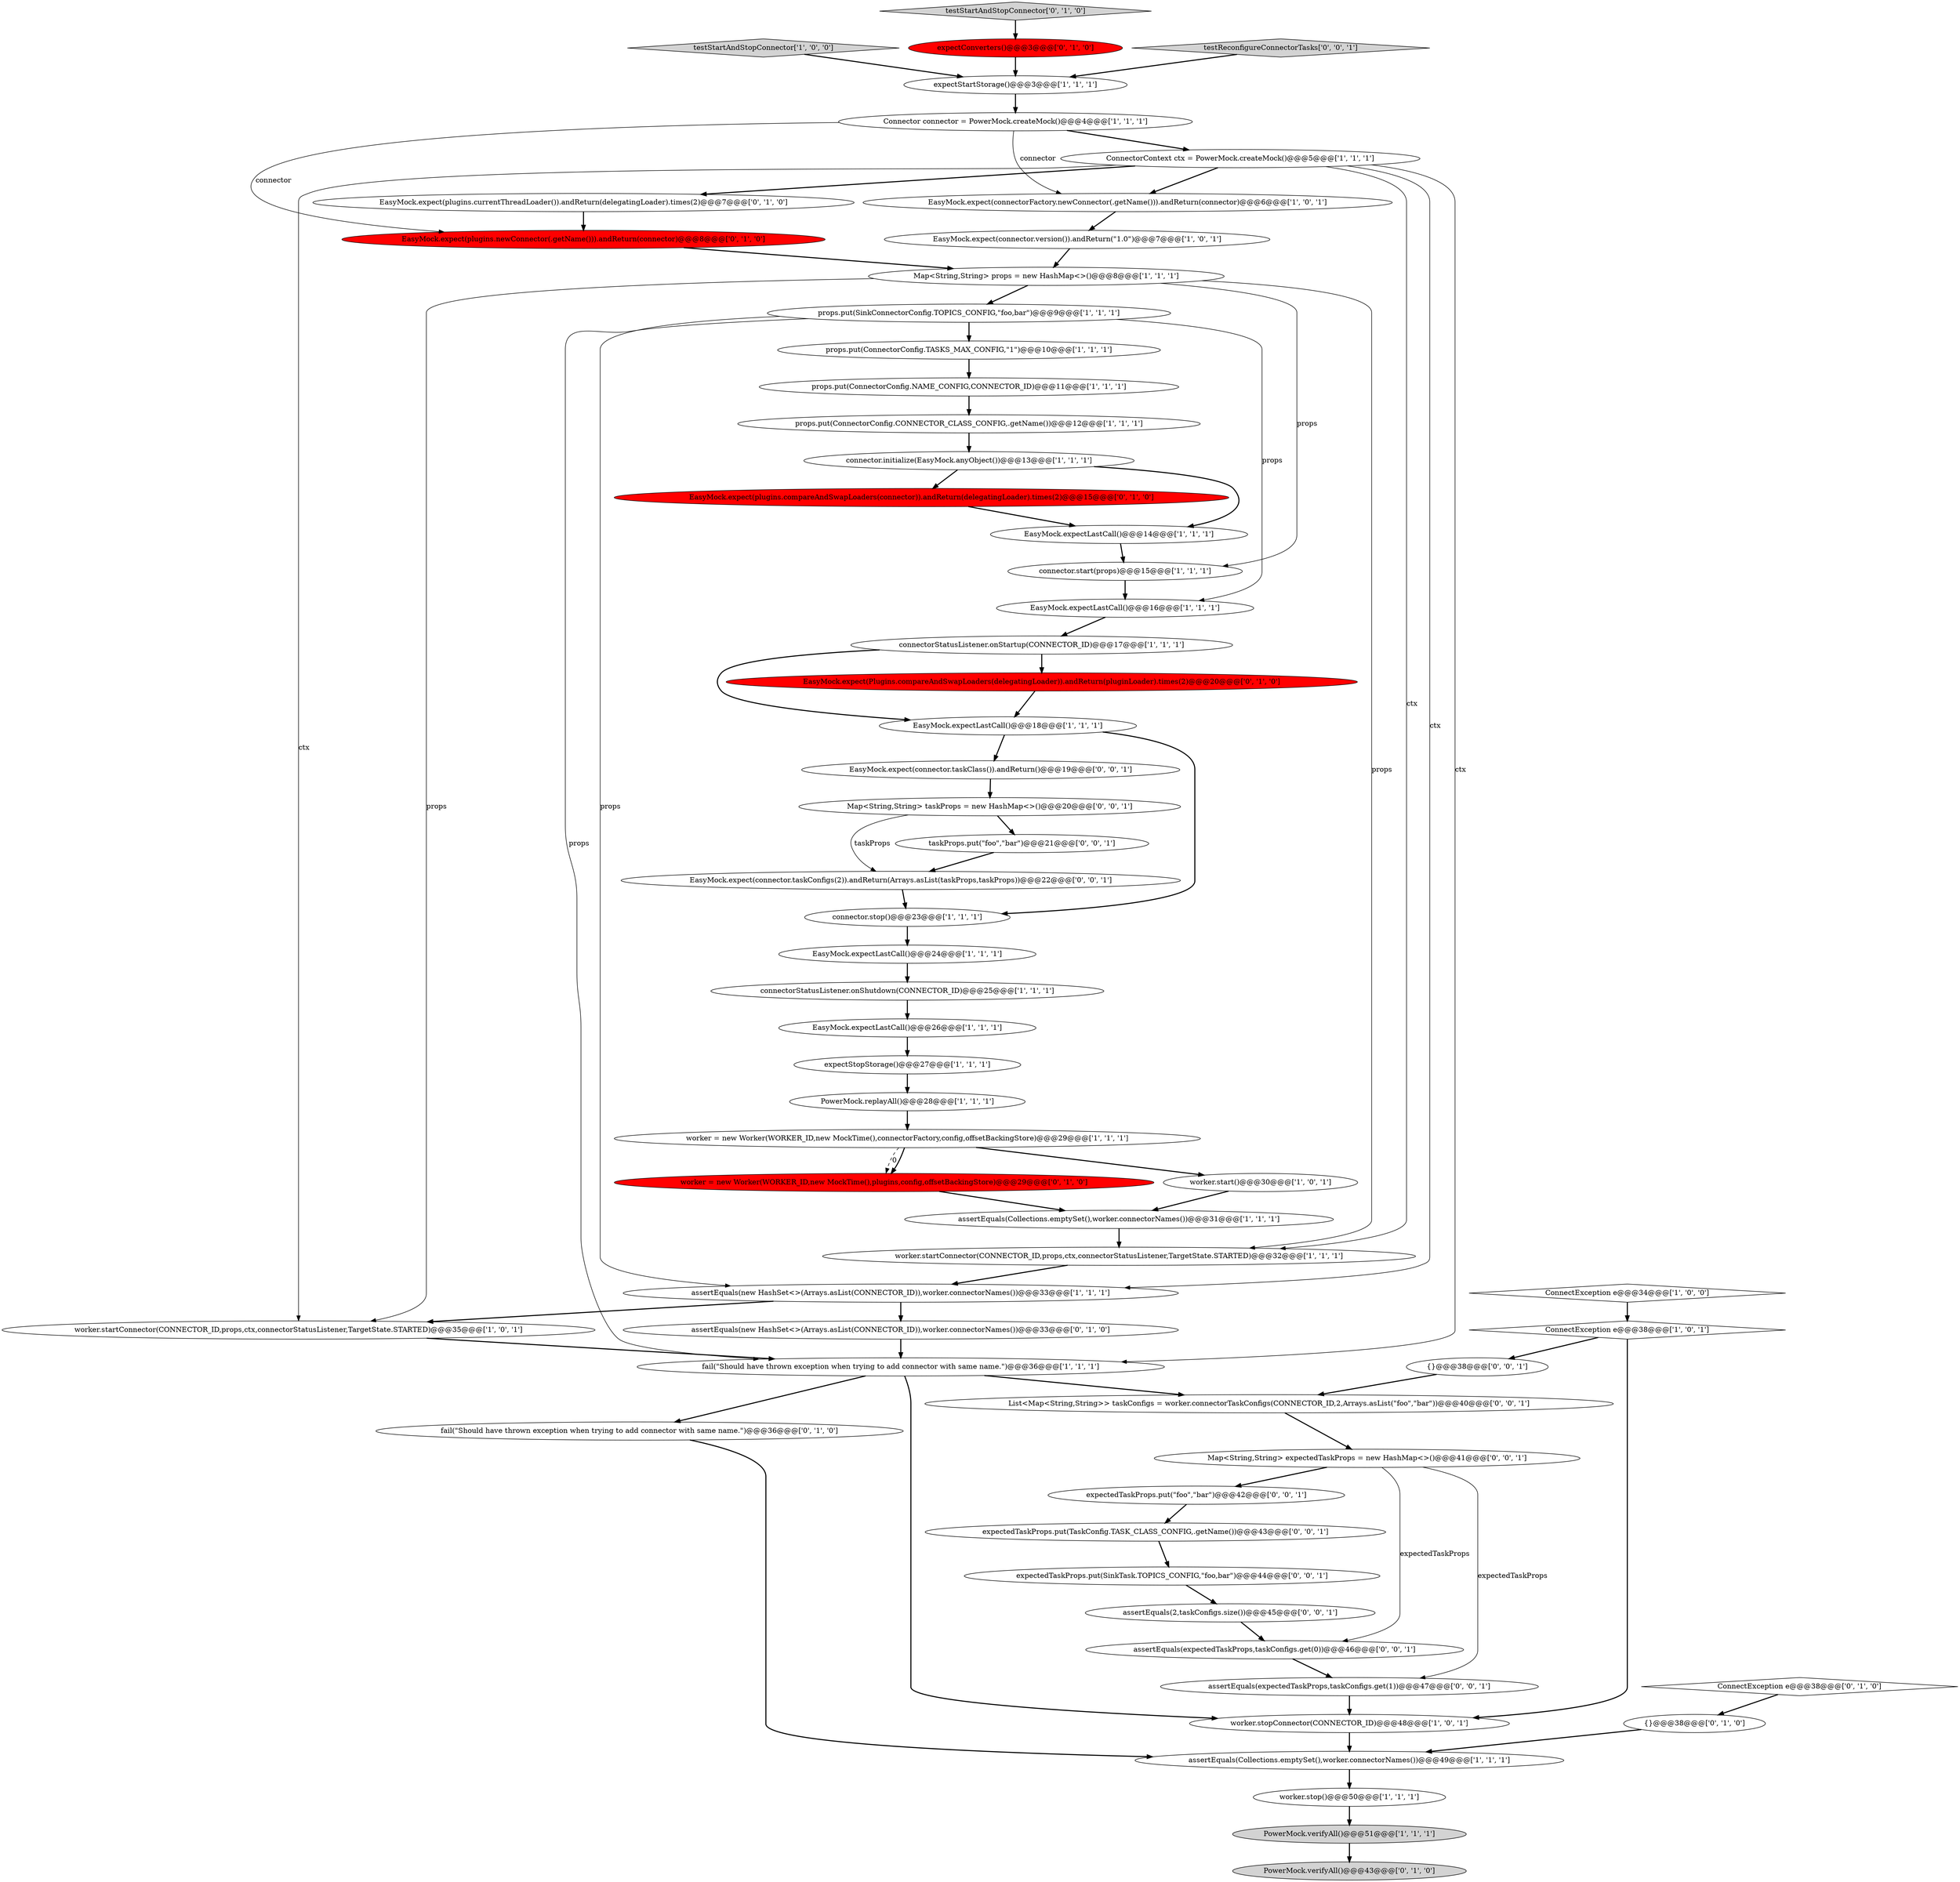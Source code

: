 digraph {
31 [style = filled, label = "connector.initialize(EasyMock.anyObject())@@@13@@@['1', '1', '1']", fillcolor = white, shape = ellipse image = "AAA0AAABBB1BBB"];
20 [style = filled, label = "worker.startConnector(CONNECTOR_ID,props,ctx,connectorStatusListener,TargetState.STARTED)@@@35@@@['1', '0', '1']", fillcolor = white, shape = ellipse image = "AAA0AAABBB1BBB"];
35 [style = filled, label = "EasyMock.expect(connectorFactory.newConnector(.getName())).andReturn(connector)@@@6@@@['1', '0', '1']", fillcolor = white, shape = ellipse image = "AAA0AAABBB1BBB"];
8 [style = filled, label = "EasyMock.expectLastCall()@@@24@@@['1', '1', '1']", fillcolor = white, shape = ellipse image = "AAA0AAABBB1BBB"];
38 [style = filled, label = "EasyMock.expect(plugins.newConnector(.getName())).andReturn(connector)@@@8@@@['0', '1', '0']", fillcolor = red, shape = ellipse image = "AAA1AAABBB2BBB"];
52 [style = filled, label = "{}@@@38@@@['0', '0', '1']", fillcolor = white, shape = ellipse image = "AAA0AAABBB3BBB"];
15 [style = filled, label = "Map<String,String> props = new HashMap<>()@@@8@@@['1', '1', '1']", fillcolor = white, shape = ellipse image = "AAA0AAABBB1BBB"];
29 [style = filled, label = "EasyMock.expectLastCall()@@@18@@@['1', '1', '1']", fillcolor = white, shape = ellipse image = "AAA0AAABBB1BBB"];
47 [style = filled, label = "EasyMock.expect(plugins.compareAndSwapLoaders(connector)).andReturn(delegatingLoader).times(2)@@@15@@@['0', '1', '0']", fillcolor = red, shape = ellipse image = "AAA1AAABBB2BBB"];
50 [style = filled, label = "taskProps.put(\"foo\",\"bar\")@@@21@@@['0', '0', '1']", fillcolor = white, shape = ellipse image = "AAA0AAABBB3BBB"];
40 [style = filled, label = "fail(\"Should have thrown exception when trying to add connector with same name.\")@@@36@@@['0', '1', '0']", fillcolor = white, shape = ellipse image = "AAA0AAABBB2BBB"];
2 [style = filled, label = "worker = new Worker(WORKER_ID,new MockTime(),connectorFactory,config,offsetBackingStore)@@@29@@@['1', '1', '1']", fillcolor = white, shape = ellipse image = "AAA0AAABBB1BBB"];
33 [style = filled, label = "props.put(SinkConnectorConfig.TOPICS_CONFIG,\"foo,bar\")@@@9@@@['1', '1', '1']", fillcolor = white, shape = ellipse image = "AAA0AAABBB1BBB"];
58 [style = filled, label = "List<Map<String,String>> taskConfigs = worker.connectorTaskConfigs(CONNECTOR_ID,2,Arrays.asList(\"foo\",\"bar\"))@@@40@@@['0', '0', '1']", fillcolor = white, shape = ellipse image = "AAA0AAABBB3BBB"];
1 [style = filled, label = "connectorStatusListener.onStartup(CONNECTOR_ID)@@@17@@@['1', '1', '1']", fillcolor = white, shape = ellipse image = "AAA0AAABBB1BBB"];
30 [style = filled, label = "assertEquals(new HashSet<>(Arrays.asList(CONNECTOR_ID)),worker.connectorNames())@@@33@@@['1', '1', '1']", fillcolor = white, shape = ellipse image = "AAA0AAABBB1BBB"];
36 [style = filled, label = "worker = new Worker(WORKER_ID,new MockTime(),plugins,config,offsetBackingStore)@@@29@@@['0', '1', '0']", fillcolor = red, shape = ellipse image = "AAA1AAABBB2BBB"];
57 [style = filled, label = "assertEquals(expectedTaskProps,taskConfigs.get(0))@@@46@@@['0', '0', '1']", fillcolor = white, shape = ellipse image = "AAA0AAABBB3BBB"];
60 [style = filled, label = "expectedTaskProps.put(TaskConfig.TASK_CLASS_CONFIG,.getName())@@@43@@@['0', '0', '1']", fillcolor = white, shape = ellipse image = "AAA0AAABBB3BBB"];
48 [style = filled, label = "assertEquals(2,taskConfigs.size())@@@45@@@['0', '0', '1']", fillcolor = white, shape = ellipse image = "AAA0AAABBB3BBB"];
6 [style = filled, label = "Connector connector = PowerMock.createMock()@@@4@@@['1', '1', '1']", fillcolor = white, shape = ellipse image = "AAA0AAABBB1BBB"];
21 [style = filled, label = "fail(\"Should have thrown exception when trying to add connector with same name.\")@@@36@@@['1', '1', '1']", fillcolor = white, shape = ellipse image = "AAA0AAABBB1BBB"];
7 [style = filled, label = "ConnectorContext ctx = PowerMock.createMock()@@@5@@@['1', '1', '1']", fillcolor = white, shape = ellipse image = "AAA0AAABBB1BBB"];
23 [style = filled, label = "testStartAndStopConnector['1', '0', '0']", fillcolor = lightgray, shape = diamond image = "AAA0AAABBB1BBB"];
53 [style = filled, label = "EasyMock.expect(connector.taskConfigs(2)).andReturn(Arrays.asList(taskProps,taskProps))@@@22@@@['0', '0', '1']", fillcolor = white, shape = ellipse image = "AAA0AAABBB3BBB"];
28 [style = filled, label = "PowerMock.verifyAll()@@@51@@@['1', '1', '1']", fillcolor = lightgray, shape = ellipse image = "AAA0AAABBB1BBB"];
9 [style = filled, label = "worker.startConnector(CONNECTOR_ID,props,ctx,connectorStatusListener,TargetState.STARTED)@@@32@@@['1', '1', '1']", fillcolor = white, shape = ellipse image = "AAA0AAABBB1BBB"];
5 [style = filled, label = "assertEquals(Collections.emptySet(),worker.connectorNames())@@@49@@@['1', '1', '1']", fillcolor = white, shape = ellipse image = "AAA0AAABBB1BBB"];
4 [style = filled, label = "worker.stopConnector(CONNECTOR_ID)@@@48@@@['1', '0', '1']", fillcolor = white, shape = ellipse image = "AAA0AAABBB1BBB"];
41 [style = filled, label = "testStartAndStopConnector['0', '1', '0']", fillcolor = lightgray, shape = diamond image = "AAA0AAABBB2BBB"];
51 [style = filled, label = "Map<String,String> expectedTaskProps = new HashMap<>()@@@41@@@['0', '0', '1']", fillcolor = white, shape = ellipse image = "AAA0AAABBB3BBB"];
11 [style = filled, label = "EasyMock.expectLastCall()@@@14@@@['1', '1', '1']", fillcolor = white, shape = ellipse image = "AAA0AAABBB1BBB"];
54 [style = filled, label = "expectedTaskProps.put(SinkTask.TOPICS_CONFIG,\"foo,bar\")@@@44@@@['0', '0', '1']", fillcolor = white, shape = ellipse image = "AAA0AAABBB3BBB"];
18 [style = filled, label = "expectStartStorage()@@@3@@@['1', '1', '1']", fillcolor = white, shape = ellipse image = "AAA0AAABBB1BBB"];
46 [style = filled, label = "{}@@@38@@@['0', '1', '0']", fillcolor = white, shape = ellipse image = "AAA0AAABBB2BBB"];
43 [style = filled, label = "expectConverters()@@@3@@@['0', '1', '0']", fillcolor = red, shape = ellipse image = "AAA1AAABBB2BBB"];
25 [style = filled, label = "PowerMock.replayAll()@@@28@@@['1', '1', '1']", fillcolor = white, shape = ellipse image = "AAA0AAABBB1BBB"];
42 [style = filled, label = "assertEquals(new HashSet<>(Arrays.asList(CONNECTOR_ID)),worker.connectorNames())@@@33@@@['0', '1', '0']", fillcolor = white, shape = ellipse image = "AAA0AAABBB2BBB"];
24 [style = filled, label = "props.put(ConnectorConfig.CONNECTOR_CLASS_CONFIG,.getName())@@@12@@@['1', '1', '1']", fillcolor = white, shape = ellipse image = "AAA0AAABBB1BBB"];
0 [style = filled, label = "worker.stop()@@@50@@@['1', '1', '1']", fillcolor = white, shape = ellipse image = "AAA0AAABBB1BBB"];
16 [style = filled, label = "expectStopStorage()@@@27@@@['1', '1', '1']", fillcolor = white, shape = ellipse image = "AAA0AAABBB1BBB"];
59 [style = filled, label = "Map<String,String> taskProps = new HashMap<>()@@@20@@@['0', '0', '1']", fillcolor = white, shape = ellipse image = "AAA0AAABBB3BBB"];
19 [style = filled, label = "ConnectException e@@@38@@@['1', '0', '1']", fillcolor = white, shape = diamond image = "AAA0AAABBB1BBB"];
34 [style = filled, label = "EasyMock.expectLastCall()@@@26@@@['1', '1', '1']", fillcolor = white, shape = ellipse image = "AAA0AAABBB1BBB"];
32 [style = filled, label = "props.put(ConnectorConfig.TASKS_MAX_CONFIG,\"1\")@@@10@@@['1', '1', '1']", fillcolor = white, shape = ellipse image = "AAA0AAABBB1BBB"];
61 [style = filled, label = "testReconfigureConnectorTasks['0', '0', '1']", fillcolor = lightgray, shape = diamond image = "AAA0AAABBB3BBB"];
12 [style = filled, label = "worker.start()@@@30@@@['1', '0', '1']", fillcolor = white, shape = ellipse image = "AAA0AAABBB1BBB"];
55 [style = filled, label = "assertEquals(expectedTaskProps,taskConfigs.get(1))@@@47@@@['0', '0', '1']", fillcolor = white, shape = ellipse image = "AAA0AAABBB3BBB"];
39 [style = filled, label = "ConnectException e@@@38@@@['0', '1', '0']", fillcolor = white, shape = diamond image = "AAA0AAABBB2BBB"];
3 [style = filled, label = "EasyMock.expect(connector.version()).andReturn(\"1.0\")@@@7@@@['1', '0', '1']", fillcolor = white, shape = ellipse image = "AAA0AAABBB1BBB"];
26 [style = filled, label = "EasyMock.expectLastCall()@@@16@@@['1', '1', '1']", fillcolor = white, shape = ellipse image = "AAA0AAABBB1BBB"];
13 [style = filled, label = "ConnectException e@@@34@@@['1', '0', '0']", fillcolor = white, shape = diamond image = "AAA0AAABBB1BBB"];
49 [style = filled, label = "expectedTaskProps.put(\"foo\",\"bar\")@@@42@@@['0', '0', '1']", fillcolor = white, shape = ellipse image = "AAA0AAABBB3BBB"];
56 [style = filled, label = "EasyMock.expect(connector.taskClass()).andReturn()@@@19@@@['0', '0', '1']", fillcolor = white, shape = ellipse image = "AAA0AAABBB3BBB"];
14 [style = filled, label = "connector.start(props)@@@15@@@['1', '1', '1']", fillcolor = white, shape = ellipse image = "AAA0AAABBB1BBB"];
44 [style = filled, label = "EasyMock.expect(plugins.currentThreadLoader()).andReturn(delegatingLoader).times(2)@@@7@@@['0', '1', '0']", fillcolor = white, shape = ellipse image = "AAA0AAABBB2BBB"];
10 [style = filled, label = "assertEquals(Collections.emptySet(),worker.connectorNames())@@@31@@@['1', '1', '1']", fillcolor = white, shape = ellipse image = "AAA0AAABBB1BBB"];
27 [style = filled, label = "connector.stop()@@@23@@@['1', '1', '1']", fillcolor = white, shape = ellipse image = "AAA0AAABBB1BBB"];
17 [style = filled, label = "props.put(ConnectorConfig.NAME_CONFIG,CONNECTOR_ID)@@@11@@@['1', '1', '1']", fillcolor = white, shape = ellipse image = "AAA0AAABBB1BBB"];
45 [style = filled, label = "EasyMock.expect(Plugins.compareAndSwapLoaders(delegatingLoader)).andReturn(pluginLoader).times(2)@@@20@@@['0', '1', '0']", fillcolor = red, shape = ellipse image = "AAA1AAABBB2BBB"];
37 [style = filled, label = "PowerMock.verifyAll()@@@43@@@['0', '1', '0']", fillcolor = lightgray, shape = ellipse image = "AAA0AAABBB2BBB"];
22 [style = filled, label = "connectorStatusListener.onShutdown(CONNECTOR_ID)@@@25@@@['1', '1', '1']", fillcolor = white, shape = ellipse image = "AAA0AAABBB1BBB"];
7->21 [style = solid, label="ctx"];
11->14 [style = bold, label=""];
46->5 [style = bold, label=""];
30->20 [style = bold, label=""];
21->58 [style = bold, label=""];
7->35 [style = bold, label=""];
6->38 [style = solid, label="connector"];
43->18 [style = bold, label=""];
29->56 [style = bold, label=""];
38->15 [style = bold, label=""];
47->11 [style = bold, label=""];
53->27 [style = bold, label=""];
33->21 [style = solid, label="props"];
12->10 [style = bold, label=""];
2->36 [style = dashed, label="0"];
5->0 [style = bold, label=""];
2->36 [style = bold, label=""];
42->21 [style = bold, label=""];
28->37 [style = bold, label=""];
57->55 [style = bold, label=""];
26->1 [style = bold, label=""];
30->42 [style = bold, label=""];
15->20 [style = solid, label="props"];
51->55 [style = solid, label="expectedTaskProps"];
25->2 [style = bold, label=""];
31->11 [style = bold, label=""];
44->38 [style = bold, label=""];
45->29 [style = bold, label=""];
8->22 [style = bold, label=""];
52->58 [style = bold, label=""];
29->27 [style = bold, label=""];
40->5 [style = bold, label=""];
58->51 [style = bold, label=""];
61->18 [style = bold, label=""];
31->47 [style = bold, label=""];
6->7 [style = bold, label=""];
33->26 [style = solid, label="props"];
1->45 [style = bold, label=""];
41->43 [style = bold, label=""];
32->17 [style = bold, label=""];
27->8 [style = bold, label=""];
7->44 [style = bold, label=""];
15->9 [style = solid, label="props"];
15->33 [style = bold, label=""];
21->4 [style = bold, label=""];
60->54 [style = bold, label=""];
59->50 [style = bold, label=""];
39->46 [style = bold, label=""];
35->3 [style = bold, label=""];
59->53 [style = solid, label="taskProps"];
33->30 [style = solid, label="props"];
7->20 [style = solid, label="ctx"];
13->19 [style = bold, label=""];
24->31 [style = bold, label=""];
18->6 [style = bold, label=""];
34->16 [style = bold, label=""];
49->60 [style = bold, label=""];
33->32 [style = bold, label=""];
10->9 [style = bold, label=""];
1->29 [style = bold, label=""];
56->59 [style = bold, label=""];
4->5 [style = bold, label=""];
23->18 [style = bold, label=""];
36->10 [style = bold, label=""];
15->14 [style = solid, label="props"];
48->57 [style = bold, label=""];
51->57 [style = solid, label="expectedTaskProps"];
54->48 [style = bold, label=""];
16->25 [style = bold, label=""];
9->30 [style = bold, label=""];
3->15 [style = bold, label=""];
7->30 [style = solid, label="ctx"];
51->49 [style = bold, label=""];
7->9 [style = solid, label="ctx"];
2->12 [style = bold, label=""];
20->21 [style = bold, label=""];
14->26 [style = bold, label=""];
17->24 [style = bold, label=""];
55->4 [style = bold, label=""];
22->34 [style = bold, label=""];
6->35 [style = solid, label="connector"];
21->40 [style = bold, label=""];
19->4 [style = bold, label=""];
50->53 [style = bold, label=""];
0->28 [style = bold, label=""];
19->52 [style = bold, label=""];
}
